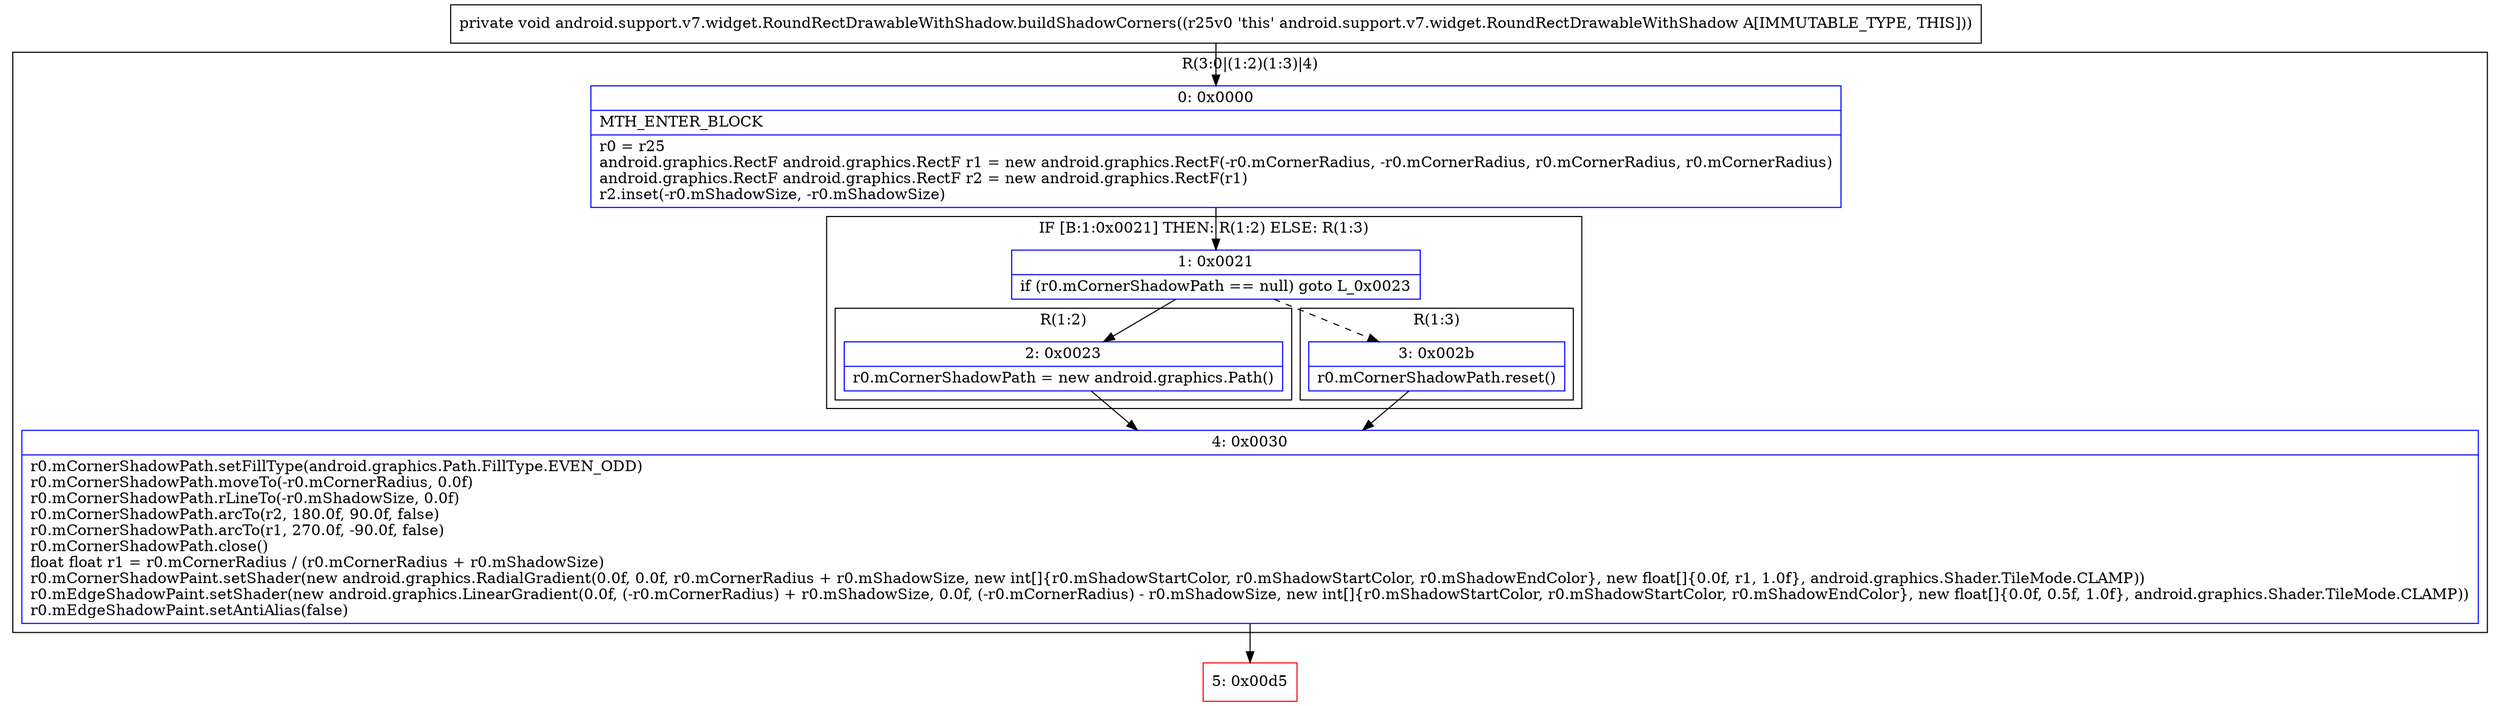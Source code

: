 digraph "CFG forandroid.support.v7.widget.RoundRectDrawableWithShadow.buildShadowCorners()V" {
subgraph cluster_Region_1966692586 {
label = "R(3:0|(1:2)(1:3)|4)";
node [shape=record,color=blue];
Node_0 [shape=record,label="{0\:\ 0x0000|MTH_ENTER_BLOCK\l|r0 = r25\landroid.graphics.RectF android.graphics.RectF r1 = new android.graphics.RectF(\-r0.mCornerRadius, \-r0.mCornerRadius, r0.mCornerRadius, r0.mCornerRadius)\landroid.graphics.RectF android.graphics.RectF r2 = new android.graphics.RectF(r1)\lr2.inset(\-r0.mShadowSize, \-r0.mShadowSize)\l}"];
subgraph cluster_IfRegion_934505915 {
label = "IF [B:1:0x0021] THEN: R(1:2) ELSE: R(1:3)";
node [shape=record,color=blue];
Node_1 [shape=record,label="{1\:\ 0x0021|if (r0.mCornerShadowPath == null) goto L_0x0023\l}"];
subgraph cluster_Region_1603882507 {
label = "R(1:2)";
node [shape=record,color=blue];
Node_2 [shape=record,label="{2\:\ 0x0023|r0.mCornerShadowPath = new android.graphics.Path()\l}"];
}
subgraph cluster_Region_1548772548 {
label = "R(1:3)";
node [shape=record,color=blue];
Node_3 [shape=record,label="{3\:\ 0x002b|r0.mCornerShadowPath.reset()\l}"];
}
}
Node_4 [shape=record,label="{4\:\ 0x0030|r0.mCornerShadowPath.setFillType(android.graphics.Path.FillType.EVEN_ODD)\lr0.mCornerShadowPath.moveTo(\-r0.mCornerRadius, 0.0f)\lr0.mCornerShadowPath.rLineTo(\-r0.mShadowSize, 0.0f)\lr0.mCornerShadowPath.arcTo(r2, 180.0f, 90.0f, false)\lr0.mCornerShadowPath.arcTo(r1, 270.0f, \-90.0f, false)\lr0.mCornerShadowPath.close()\lfloat float r1 = r0.mCornerRadius \/ (r0.mCornerRadius + r0.mShadowSize)\lr0.mCornerShadowPaint.setShader(new android.graphics.RadialGradient(0.0f, 0.0f, r0.mCornerRadius + r0.mShadowSize, new int[]\{r0.mShadowStartColor, r0.mShadowStartColor, r0.mShadowEndColor\}, new float[]\{0.0f, r1, 1.0f\}, android.graphics.Shader.TileMode.CLAMP))\lr0.mEdgeShadowPaint.setShader(new android.graphics.LinearGradient(0.0f, (\-r0.mCornerRadius) + r0.mShadowSize, 0.0f, (\-r0.mCornerRadius) \- r0.mShadowSize, new int[]\{r0.mShadowStartColor, r0.mShadowStartColor, r0.mShadowEndColor\}, new float[]\{0.0f, 0.5f, 1.0f\}, android.graphics.Shader.TileMode.CLAMP))\lr0.mEdgeShadowPaint.setAntiAlias(false)\l}"];
}
Node_5 [shape=record,color=red,label="{5\:\ 0x00d5}"];
MethodNode[shape=record,label="{private void android.support.v7.widget.RoundRectDrawableWithShadow.buildShadowCorners((r25v0 'this' android.support.v7.widget.RoundRectDrawableWithShadow A[IMMUTABLE_TYPE, THIS])) }"];
MethodNode -> Node_0;
Node_0 -> Node_1;
Node_1 -> Node_2;
Node_1 -> Node_3[style=dashed];
Node_2 -> Node_4;
Node_3 -> Node_4;
Node_4 -> Node_5;
}

